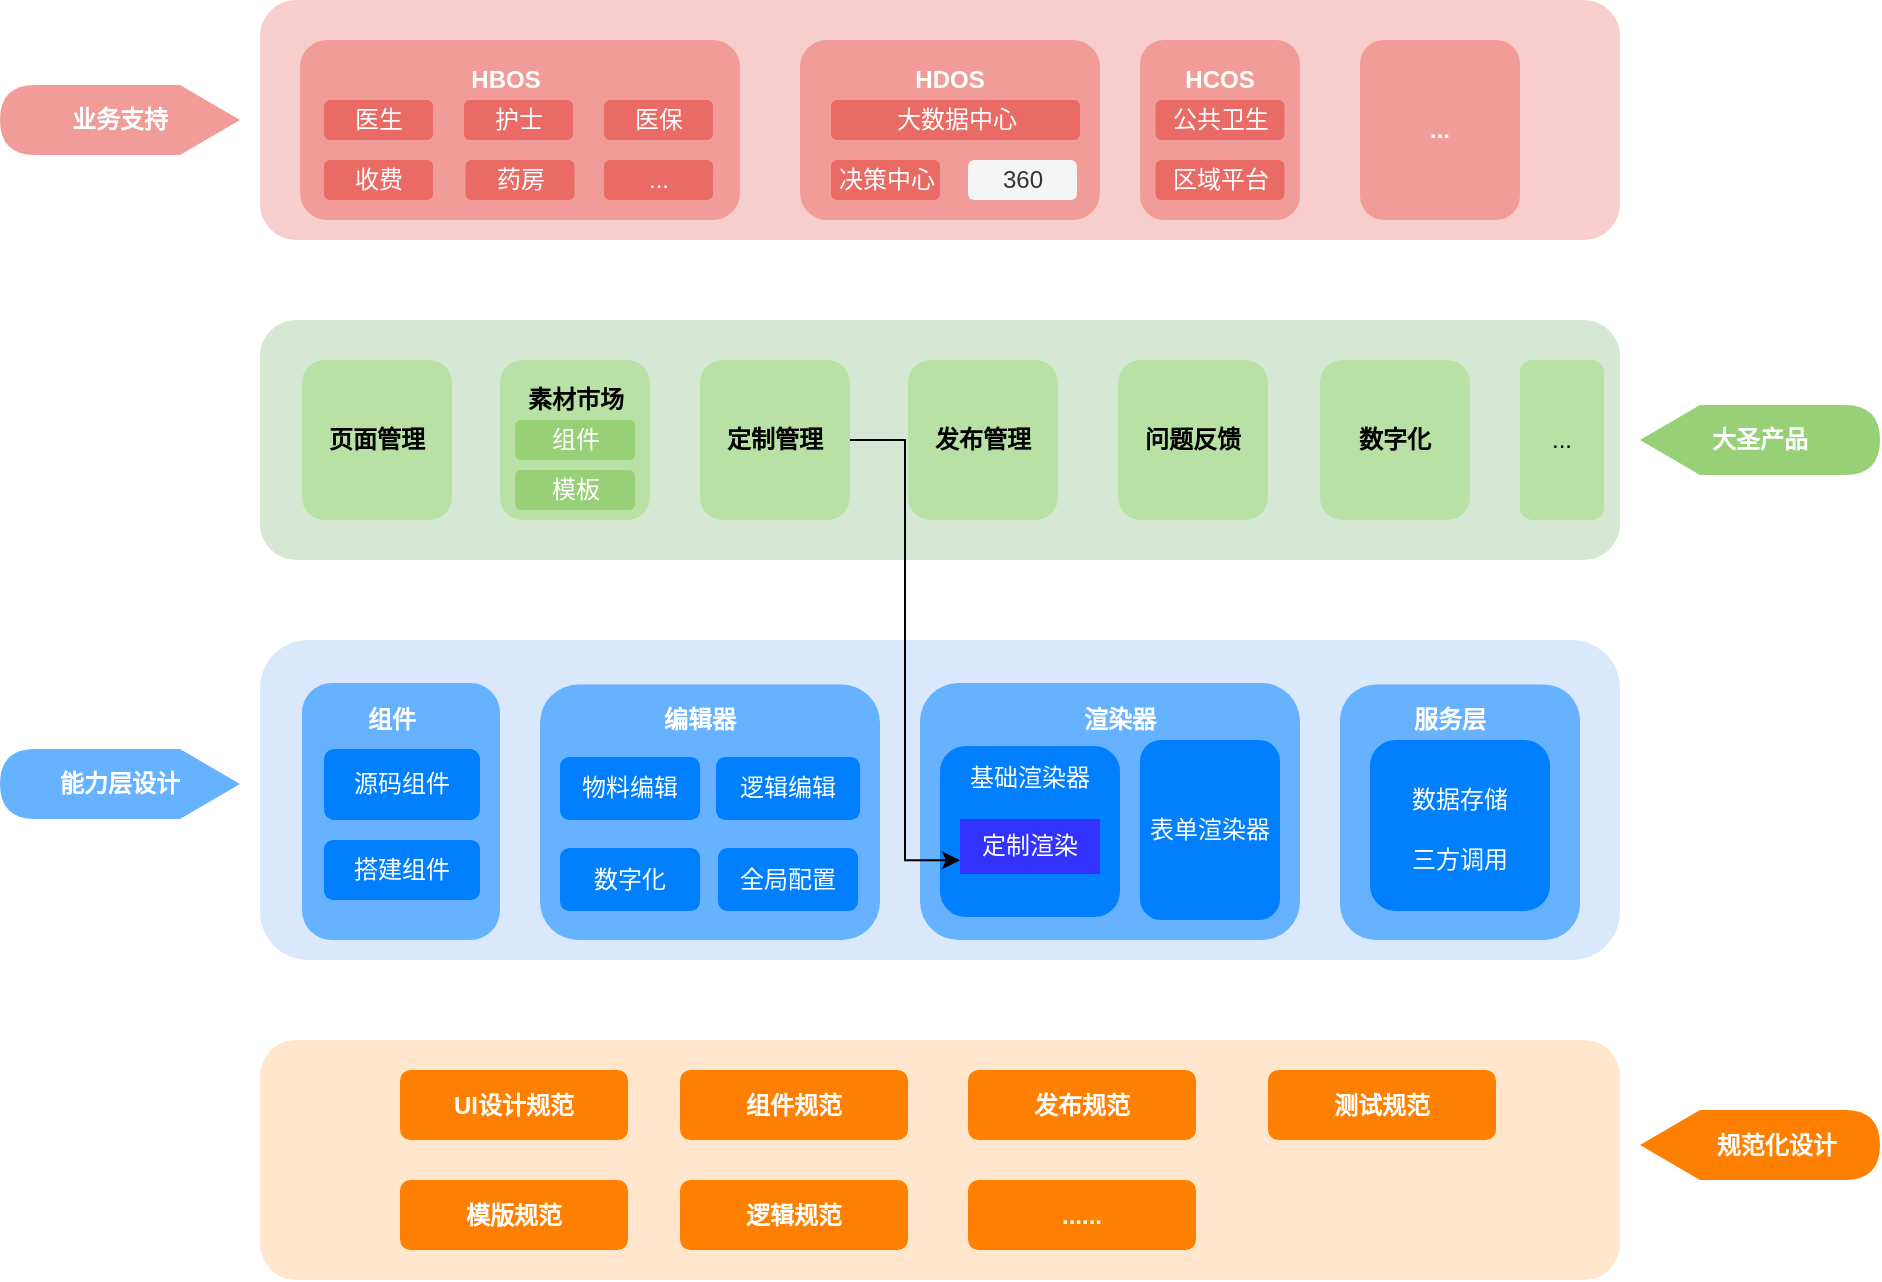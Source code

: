 <mxfile version="24.6.2" type="github" pages="2">
  <diagram name="第 1 页" id="Ihx0P2SWV2xgKwI4vrT0">
    <mxGraphModel dx="2275" dy="1494" grid="1" gridSize="10" guides="1" tooltips="1" connect="1" arrows="1" fold="1" page="1" pageScale="1" pageWidth="1169" pageHeight="827" math="0" shadow="0">
      <root>
        <mxCell id="0" />
        <mxCell id="1" parent="0" />
        <mxCell id="CBLO3VD58gaESAwxVpmc-16" value="&lt;h3&gt;&lt;br&gt;&lt;/h3&gt;" style="rounded=1;whiteSpace=wrap;html=1;fillColor=#FFE6CC;strokeColor=none;glass=0;" vertex="1" parent="1">
          <mxGeometry x="80" y="440" width="680" height="120" as="geometry" />
        </mxCell>
        <mxCell id="CBLO3VD58gaESAwxVpmc-18" value="&lt;font color=&quot;#ffffff&quot;&gt;&lt;b&gt;&amp;nbsp; &amp;nbsp; &amp;nbsp;规范化设计&lt;/b&gt;&lt;/font&gt;" style="shape=display;whiteSpace=wrap;html=1;fillColor=#FF8000;strokeColor=none;fontColor=#000000;" vertex="1" parent="1">
          <mxGeometry x="770" y="475" width="120" height="35" as="geometry" />
        </mxCell>
        <mxCell id="CBLO3VD58gaESAwxVpmc-19" value="" style="rounded=1;whiteSpace=wrap;html=1;shadow=0;rotation=0;glass=0;fillColor=#dae8fc;strokeColor=none;" vertex="1" parent="1">
          <mxGeometry x="80" y="240" width="680" height="160" as="geometry" />
        </mxCell>
        <mxCell id="CBLO3VD58gaESAwxVpmc-20" value="&lt;font color=&quot;#ffffff&quot;&gt;&lt;b&gt;能力层设计&lt;/b&gt;&lt;/font&gt;" style="shape=display;whiteSpace=wrap;html=1;fillColor=#66B2FF;strokeColor=none;direction=west;" vertex="1" parent="1">
          <mxGeometry x="-50" y="294.5" width="120" height="35" as="geometry" />
        </mxCell>
        <mxCell id="CBLO3VD58gaESAwxVpmc-21" value="" style="rounded=1;whiteSpace=wrap;html=1;fillColor=#66B2FF;strokeColor=none;" vertex="1" parent="1">
          <mxGeometry x="101" y="261.5" width="99" height="128.5" as="geometry" />
        </mxCell>
        <mxCell id="CBLO3VD58gaESAwxVpmc-22" value="&lt;span style=&quot;color: rgb(255, 255, 255);&quot;&gt;&lt;b&gt;组件&lt;/b&gt;&lt;/span&gt;" style="rounded=0;whiteSpace=wrap;html=1;strokeColor=none;fillColor=none;" vertex="1" parent="1">
          <mxGeometry x="106" y="270" width="80" height="20" as="geometry" />
        </mxCell>
        <mxCell id="CBLO3VD58gaESAwxVpmc-23" value="&lt;font color=&quot;#ffffff&quot;&gt;源码组件&lt;/font&gt;" style="rounded=1;whiteSpace=wrap;html=1;strokeColor=none;fillColor=#007FFF;" vertex="1" parent="1">
          <mxGeometry x="112" y="294.5" width="78" height="35.5" as="geometry" />
        </mxCell>
        <mxCell id="CBLO3VD58gaESAwxVpmc-24" value="&lt;font color=&quot;#ffffff&quot;&gt;搭建组件&lt;/font&gt;" style="rounded=1;whiteSpace=wrap;html=1;strokeColor=none;fillColor=#007FFF;" vertex="1" parent="1">
          <mxGeometry x="112" y="340" width="78" height="30" as="geometry" />
        </mxCell>
        <mxCell id="CBLO3VD58gaESAwxVpmc-26" value="" style="rounded=1;whiteSpace=wrap;html=1;fillColor=#66B2FF;strokeColor=none;" vertex="1" parent="1">
          <mxGeometry x="220" y="262.25" width="170" height="127.75" as="geometry" />
        </mxCell>
        <mxCell id="CBLO3VD58gaESAwxVpmc-27" value="&lt;font color=&quot;#ffffff&quot;&gt;&lt;b&gt;编辑器&lt;/b&gt;&lt;/font&gt;" style="rounded=0;whiteSpace=wrap;html=1;strokeColor=none;fillColor=none;" vertex="1" parent="1">
          <mxGeometry x="260" y="270" width="80" height="20" as="geometry" />
        </mxCell>
        <mxCell id="CBLO3VD58gaESAwxVpmc-28" value="" style="rounded=1;whiteSpace=wrap;html=1;fillColor=#66B2FF;strokeColor=none;" vertex="1" parent="1">
          <mxGeometry x="410" y="261.5" width="190" height="128.5" as="geometry" />
        </mxCell>
        <mxCell id="CBLO3VD58gaESAwxVpmc-29" value="&lt;font color=&quot;#ffffff&quot;&gt;&lt;b&gt;渲染器&lt;/b&gt;&lt;/font&gt;" style="rounded=0;whiteSpace=wrap;html=1;strokeColor=none;fillColor=none;" vertex="1" parent="1">
          <mxGeometry x="470" y="270" width="80" height="20" as="geometry" />
        </mxCell>
        <mxCell id="CBLO3VD58gaESAwxVpmc-30" value="" style="rounded=1;whiteSpace=wrap;html=1;fillColor=#66B2FF;strokeColor=none;" vertex="1" parent="1">
          <mxGeometry x="620" y="262.25" width="120" height="127.75" as="geometry" />
        </mxCell>
        <mxCell id="CBLO3VD58gaESAwxVpmc-31" value="&lt;font color=&quot;#ffffff&quot;&gt;服务层&lt;/font&gt;" style="rounded=0;whiteSpace=wrap;html=1;strokeColor=none;fillColor=none;fontStyle=1" vertex="1" parent="1">
          <mxGeometry x="635" y="270" width="80" height="20" as="geometry" />
        </mxCell>
        <mxCell id="CBLO3VD58gaESAwxVpmc-32" value="" style="rounded=1;whiteSpace=wrap;html=1;shadow=0;rotation=0;glass=0;fillColor=#d5e8d4;strokeColor=none;" vertex="1" parent="1">
          <mxGeometry x="80" y="80" width="680" height="120" as="geometry" />
        </mxCell>
        <mxCell id="CBLO3VD58gaESAwxVpmc-34" value="&lt;font color=&quot;#ffffff&quot;&gt;&lt;b&gt;大圣产品&lt;/b&gt;&lt;/font&gt;" style="shape=display;whiteSpace=wrap;html=1;fillColor=#97D077;strokeColor=none;" vertex="1" parent="1">
          <mxGeometry x="770" y="122.5" width="120" height="35" as="geometry" />
        </mxCell>
        <mxCell id="CBLO3VD58gaESAwxVpmc-35" value="" style="rounded=1;whiteSpace=wrap;html=1;shadow=0;rotation=0;glass=0;fillColor=#f8cecc;strokeColor=none;" vertex="1" parent="1">
          <mxGeometry x="80" y="-80" width="680" height="120" as="geometry" />
        </mxCell>
        <mxCell id="CBLO3VD58gaESAwxVpmc-36" value="&lt;font color=&quot;#ffffff&quot;&gt;&lt;b&gt;业务支持&lt;/b&gt;&lt;/font&gt;" style="shape=display;whiteSpace=wrap;html=1;fillColor=#F19C99;strokeColor=none;direction=west;" vertex="1" parent="1">
          <mxGeometry x="-50" y="-37.5" width="120" height="35" as="geometry" />
        </mxCell>
        <mxCell id="CBLO3VD58gaESAwxVpmc-37" value="&lt;b&gt;UI设计规范&lt;/b&gt;" style="rounded=1;whiteSpace=wrap;html=1;fillColor=#FF8000;strokeColor=none;fontColor=#FFFFFF;" vertex="1" parent="1">
          <mxGeometry x="150" y="455" width="114" height="35" as="geometry" />
        </mxCell>
        <mxCell id="CBLO3VD58gaESAwxVpmc-38" value="&lt;b&gt;组件规范&lt;/b&gt;" style="rounded=1;whiteSpace=wrap;html=1;fillColor=#FF8000;strokeColor=none;fontColor=#FFFFFF;" vertex="1" parent="1">
          <mxGeometry x="290" y="455" width="114" height="35" as="geometry" />
        </mxCell>
        <mxCell id="CBLO3VD58gaESAwxVpmc-39" value="&lt;b&gt;发布规范&lt;/b&gt;" style="rounded=1;whiteSpace=wrap;html=1;fillColor=#FF8000;strokeColor=none;fontColor=#FFFFFF;" vertex="1" parent="1">
          <mxGeometry x="434" y="455" width="114" height="35" as="geometry" />
        </mxCell>
        <mxCell id="CBLO3VD58gaESAwxVpmc-40" value="&lt;b&gt;测试规范&lt;/b&gt;" style="rounded=1;whiteSpace=wrap;html=1;fillColor=#FF8000;strokeColor=none;fontColor=#FFFFFF;" vertex="1" parent="1">
          <mxGeometry x="584" y="455" width="114" height="35" as="geometry" />
        </mxCell>
        <mxCell id="CBLO3VD58gaESAwxVpmc-41" value="&lt;b&gt;模版规范&lt;/b&gt;" style="rounded=1;whiteSpace=wrap;html=1;fillColor=#FF8000;strokeColor=none;fontColor=#FFFFFF;" vertex="1" parent="1">
          <mxGeometry x="150" y="510" width="114" height="35" as="geometry" />
        </mxCell>
        <mxCell id="CBLO3VD58gaESAwxVpmc-42" value="&lt;b&gt;逻辑规范&lt;/b&gt;" style="rounded=1;whiteSpace=wrap;html=1;fillColor=#FF8000;strokeColor=none;fontColor=#FFFFFF;" vertex="1" parent="1">
          <mxGeometry x="290" y="510" width="114" height="35" as="geometry" />
        </mxCell>
        <mxCell id="CBLO3VD58gaESAwxVpmc-43" value="&lt;b&gt;......&lt;/b&gt;" style="rounded=1;whiteSpace=wrap;html=1;fillColor=#FF8000;strokeColor=none;fontColor=#FFFFFF;" vertex="1" parent="1">
          <mxGeometry x="434" y="510" width="114" height="35" as="geometry" />
        </mxCell>
        <mxCell id="CBLO3VD58gaESAwxVpmc-45" value="" style="rounded=1;whiteSpace=wrap;html=1;strokeColor=none;fillColor=#007FFF;" vertex="1" parent="1">
          <mxGeometry x="420" y="293" width="90" height="85.5" as="geometry" />
        </mxCell>
        <mxCell id="CBLO3VD58gaESAwxVpmc-46" value="&lt;font color=&quot;#ffffff&quot;&gt;表单渲染器&lt;/font&gt;" style="rounded=1;whiteSpace=wrap;html=1;strokeColor=none;fillColor=#007FFF;" vertex="1" parent="1">
          <mxGeometry x="520" y="290" width="70" height="90" as="geometry" />
        </mxCell>
        <mxCell id="CBLO3VD58gaESAwxVpmc-51" value="基础渲染器" style="rounded=0;whiteSpace=wrap;html=1;strokeColor=none;fillColor=none;fontColor=#FFFFFF;" vertex="1" parent="1">
          <mxGeometry x="430" y="298.5" width="70" height="20" as="geometry" />
        </mxCell>
        <mxCell id="CBLO3VD58gaESAwxVpmc-52" value="定制渲染" style="rounded=0;whiteSpace=wrap;html=1;fillColor=#3333FF;strokeColor=none;fontColor=#FFFFFF;" vertex="1" parent="1">
          <mxGeometry x="430" y="329.5" width="70" height="27.5" as="geometry" />
        </mxCell>
        <mxCell id="CBLO3VD58gaESAwxVpmc-53" value="" style="rounded=1;whiteSpace=wrap;html=1;strokeColor=none;fillColor=#007FFF;" vertex="1" parent="1">
          <mxGeometry x="635" y="290" width="90" height="85.5" as="geometry" />
        </mxCell>
        <mxCell id="CBLO3VD58gaESAwxVpmc-54" value="数据存储" style="rounded=1;whiteSpace=wrap;html=1;fillColor=none;strokeColor=none;fontColor=#FFFFFF;" vertex="1" parent="1">
          <mxGeometry x="640" y="309.75" width="80" height="20.5" as="geometry" />
        </mxCell>
        <mxCell id="CBLO3VD58gaESAwxVpmc-55" value="三方调用" style="rounded=1;whiteSpace=wrap;html=1;strokeColor=none;fillColor=none;fontColor=#FFFFFF;" vertex="1" parent="1">
          <mxGeometry x="640" y="340" width="80" height="20" as="geometry" />
        </mxCell>
        <mxCell id="CBLO3VD58gaESAwxVpmc-56" value="&lt;font color=&quot;#ffffff&quot;&gt;物料编辑&lt;/font&gt;" style="rounded=1;whiteSpace=wrap;html=1;strokeColor=none;fillColor=#007FFF;" vertex="1" parent="1">
          <mxGeometry x="230" y="298.5" width="70" height="31.5" as="geometry" />
        </mxCell>
        <mxCell id="CBLO3VD58gaESAwxVpmc-57" value="&lt;font color=&quot;#ffffff&quot;&gt;逻辑编辑&lt;/font&gt;" style="rounded=1;whiteSpace=wrap;html=1;strokeColor=none;fillColor=#007FFF;" vertex="1" parent="1">
          <mxGeometry x="308" y="298.5" width="72" height="31.5" as="geometry" />
        </mxCell>
        <mxCell id="CBLO3VD58gaESAwxVpmc-59" value="&lt;font color=&quot;#ffffff&quot;&gt;数字化&lt;/font&gt;" style="rounded=1;whiteSpace=wrap;html=1;strokeColor=none;fillColor=#007FFF;" vertex="1" parent="1">
          <mxGeometry x="230" y="344" width="70" height="31.5" as="geometry" />
        </mxCell>
        <mxCell id="CBLO3VD58gaESAwxVpmc-60" value="&lt;font color=&quot;#ffffff&quot;&gt;全局配置&lt;/font&gt;" style="rounded=1;whiteSpace=wrap;html=1;strokeColor=none;fillColor=#007FFF;" vertex="1" parent="1">
          <mxGeometry x="309" y="344" width="70" height="31.5" as="geometry" />
        </mxCell>
        <mxCell id="CBLO3VD58gaESAwxVpmc-61" value="&lt;b&gt;页面管理&lt;/b&gt;" style="rounded=1;whiteSpace=wrap;html=1;fillColor=#B9E0A5;strokeColor=none;" vertex="1" parent="1">
          <mxGeometry x="101" y="100" width="75" height="80" as="geometry" />
        </mxCell>
        <mxCell id="CBLO3VD58gaESAwxVpmc-99" style="edgeStyle=orthogonalEdgeStyle;rounded=0;orthogonalLoop=1;jettySize=auto;html=1;entryX=0;entryY=0.75;entryDx=0;entryDy=0;strokeColor=#000000;" edge="1" parent="1" source="CBLO3VD58gaESAwxVpmc-62" target="CBLO3VD58gaESAwxVpmc-52">
          <mxGeometry relative="1" as="geometry" />
        </mxCell>
        <mxCell id="CBLO3VD58gaESAwxVpmc-62" value="&lt;font color=&quot;#000000&quot;&gt;&lt;b&gt;定制管理&lt;/b&gt;&lt;/font&gt;" style="rounded=1;whiteSpace=wrap;html=1;strokeColor=none;fillColor=#B9E0A5;fontColor=#FFFFFF;" vertex="1" parent="1">
          <mxGeometry x="300" y="100" width="75" height="80" as="geometry" />
        </mxCell>
        <mxCell id="CBLO3VD58gaESAwxVpmc-63" value="&lt;b&gt;发布管理&lt;/b&gt;" style="rounded=1;whiteSpace=wrap;html=1;strokeColor=none;fillColor=#B9E0A5;" vertex="1" parent="1">
          <mxGeometry x="404" y="100" width="75" height="80" as="geometry" />
        </mxCell>
        <mxCell id="CBLO3VD58gaESAwxVpmc-65" value="&lt;b&gt;问题反馈&lt;/b&gt;" style="rounded=1;whiteSpace=wrap;html=1;fillColor=#B9E0A5;strokeColor=none;" vertex="1" parent="1">
          <mxGeometry x="509" y="100" width="75" height="80" as="geometry" />
        </mxCell>
        <mxCell id="CBLO3VD58gaESAwxVpmc-66" value="&lt;b&gt;数字化&lt;/b&gt;" style="rounded=1;whiteSpace=wrap;html=1;fillColor=#B9E0A5;strokeColor=none;" vertex="1" parent="1">
          <mxGeometry x="610" y="100" width="75" height="80" as="geometry" />
        </mxCell>
        <mxCell id="CBLO3VD58gaESAwxVpmc-69" value="" style="rounded=1;whiteSpace=wrap;html=1;fillColor=#B9E0A5;strokeColor=none;" vertex="1" parent="1">
          <mxGeometry x="200" y="100" width="75" height="80" as="geometry" />
        </mxCell>
        <mxCell id="CBLO3VD58gaESAwxVpmc-70" value="..." style="rounded=1;whiteSpace=wrap;html=1;fillColor=#B9E0A5;strokeColor=none;" vertex="1" parent="1">
          <mxGeometry x="710" y="100" width="42" height="80" as="geometry" />
        </mxCell>
        <mxCell id="CBLO3VD58gaESAwxVpmc-72" value="" style="rounded=1;whiteSpace=wrap;html=1;fillColor=#F19C99;strokeColor=none;" vertex="1" parent="1">
          <mxGeometry x="100" y="-60" width="220" height="90" as="geometry" />
        </mxCell>
        <mxCell id="CBLO3VD58gaESAwxVpmc-77" value="&lt;font color=&quot;#ffffff&quot;&gt;HBOS&lt;/font&gt;" style="rounded=1;whiteSpace=wrap;html=1;strokeColor=none;fillColor=none;fontStyle=1" vertex="1" parent="1">
          <mxGeometry x="146" y="-50" width="114" height="20" as="geometry" />
        </mxCell>
        <mxCell id="CBLO3VD58gaESAwxVpmc-78" value="&lt;font color=&quot;#ffffff&quot;&gt;医生&lt;/font&gt;" style="rounded=1;whiteSpace=wrap;html=1;strokeColor=none;fillColor=#EA6B66;" vertex="1" parent="1">
          <mxGeometry x="112" y="-30" width="54.5" height="20" as="geometry" />
        </mxCell>
        <mxCell id="CBLO3VD58gaESAwxVpmc-79" value="&lt;font color=&quot;#ffffff&quot;&gt;护士&lt;/font&gt;" style="rounded=1;whiteSpace=wrap;html=1;strokeColor=none;fillColor=#EA6B66;" vertex="1" parent="1">
          <mxGeometry x="182" y="-30" width="54.5" height="20" as="geometry" />
        </mxCell>
        <mxCell id="CBLO3VD58gaESAwxVpmc-80" value="医保" style="rounded=1;whiteSpace=wrap;html=1;strokeColor=none;fillColor=#EA6B66;fontColor=#FFFFFF;" vertex="1" parent="1">
          <mxGeometry x="252" y="-30" width="54.5" height="20" as="geometry" />
        </mxCell>
        <mxCell id="CBLO3VD58gaESAwxVpmc-81" value="&lt;font color=&quot;#ffffff&quot;&gt;收费&lt;/font&gt;" style="rounded=1;whiteSpace=wrap;html=1;strokeColor=none;fillColor=#EA6B66;" vertex="1" parent="1">
          <mxGeometry x="112" width="54.5" height="20" as="geometry" />
        </mxCell>
        <mxCell id="CBLO3VD58gaESAwxVpmc-83" value="&lt;font color=&quot;#ffffff&quot;&gt;药房&lt;/font&gt;" style="rounded=1;whiteSpace=wrap;html=1;strokeColor=none;fillColor=#EA6B66;" vertex="1" parent="1">
          <mxGeometry x="182.75" width="54.5" height="20" as="geometry" />
        </mxCell>
        <mxCell id="CBLO3VD58gaESAwxVpmc-84" value="&lt;font color=&quot;#ffffff&quot;&gt;...&lt;/font&gt;" style="rounded=1;whiteSpace=wrap;html=1;strokeColor=none;fillColor=#EA6B66;" vertex="1" parent="1">
          <mxGeometry x="252" width="54.5" height="20" as="geometry" />
        </mxCell>
        <mxCell id="CBLO3VD58gaESAwxVpmc-85" value="" style="rounded=1;whiteSpace=wrap;html=1;fillColor=#F19C99;strokeColor=none;" vertex="1" parent="1">
          <mxGeometry x="350" y="-60" width="150" height="90" as="geometry" />
        </mxCell>
        <mxCell id="CBLO3VD58gaESAwxVpmc-86" value="&lt;font color=&quot;#ffffff&quot;&gt;HDOS&lt;/font&gt;" style="rounded=1;whiteSpace=wrap;html=1;strokeColor=none;fillColor=none;fontStyle=1" vertex="1" parent="1">
          <mxGeometry x="395" y="-50" width="60" height="20" as="geometry" />
        </mxCell>
        <mxCell id="CBLO3VD58gaESAwxVpmc-87" value="大数据中心" style="rounded=1;whiteSpace=wrap;html=1;strokeColor=none;fillColor=#EA6B66;fontColor=#FFFFFF;" vertex="1" parent="1">
          <mxGeometry x="365.5" y="-30" width="124.5" height="20" as="geometry" />
        </mxCell>
        <mxCell id="CBLO3VD58gaESAwxVpmc-89" value="决策中心" style="rounded=1;whiteSpace=wrap;html=1;strokeColor=none;fillColor=#EA6B66;fontColor=#FFFFFF;" vertex="1" parent="1">
          <mxGeometry x="365.5" width="54.5" height="20" as="geometry" />
        </mxCell>
        <mxCell id="CBLO3VD58gaESAwxVpmc-91" value="360" style="rounded=1;whiteSpace=wrap;html=1;strokeColor=none;fillColor=#f5f5f5;fontColor=#333333;" vertex="1" parent="1">
          <mxGeometry x="434" width="54.5" height="20" as="geometry" />
        </mxCell>
        <mxCell id="CBLO3VD58gaESAwxVpmc-92" value="" style="rounded=1;whiteSpace=wrap;html=1;fillColor=#F19C99;strokeColor=none;" vertex="1" parent="1">
          <mxGeometry x="520" y="-60" width="80" height="90" as="geometry" />
        </mxCell>
        <mxCell id="CBLO3VD58gaESAwxVpmc-93" value="&lt;font color=&quot;#ffffff&quot;&gt;HCOS&lt;/font&gt;" style="rounded=1;whiteSpace=wrap;html=1;strokeColor=none;fillColor=none;fontStyle=1" vertex="1" parent="1">
          <mxGeometry x="530" y="-50" width="60" height="20" as="geometry" />
        </mxCell>
        <mxCell id="CBLO3VD58gaESAwxVpmc-94" value="公共卫生" style="rounded=1;whiteSpace=wrap;html=1;strokeColor=none;fillColor=#EA6B66;fontColor=#FFFFFF;" vertex="1" parent="1">
          <mxGeometry x="527.75" y="-30" width="64.5" height="20" as="geometry" />
        </mxCell>
        <mxCell id="CBLO3VD58gaESAwxVpmc-95" value="区域平台" style="rounded=1;whiteSpace=wrap;html=1;strokeColor=none;fillColor=#EA6B66;fontColor=#FFFFFF;" vertex="1" parent="1">
          <mxGeometry x="527.75" width="64.5" height="20" as="geometry" />
        </mxCell>
        <mxCell id="CBLO3VD58gaESAwxVpmc-96" value="&lt;font color=&quot;#ffffff&quot;&gt;&lt;b&gt;...&lt;/b&gt;&lt;/font&gt;" style="rounded=1;whiteSpace=wrap;html=1;fillColor=#F19C99;strokeColor=none;" vertex="1" parent="1">
          <mxGeometry x="630" y="-60" width="80" height="90" as="geometry" />
        </mxCell>
        <mxCell id="CBLO3VD58gaESAwxVpmc-100" value="素材市场" style="rounded=1;whiteSpace=wrap;html=1;strokeColor=none;fillColor=none;fontStyle=1" vertex="1" parent="1">
          <mxGeometry x="207.5" y="110" width="60" height="20" as="geometry" />
        </mxCell>
        <mxCell id="CBLO3VD58gaESAwxVpmc-102" value="&lt;font color=&quot;#ffffff&quot;&gt;组件&lt;/font&gt;" style="rounded=1;whiteSpace=wrap;html=1;strokeColor=none;fillColor=#97D077;" vertex="1" parent="1">
          <mxGeometry x="207.5" y="130" width="60" height="20" as="geometry" />
        </mxCell>
        <mxCell id="CBLO3VD58gaESAwxVpmc-103" value="&lt;font color=&quot;#ffffff&quot;&gt;模板&lt;/font&gt;" style="rounded=1;whiteSpace=wrap;html=1;strokeColor=none;fillColor=#97D077;" vertex="1" parent="1">
          <mxGeometry x="207.5" y="155" width="60" height="20" as="geometry" />
        </mxCell>
      </root>
    </mxGraphModel>
  </diagram>
  <diagram id="_g9TrDihs8L3n8dFIb_W" name="第 2 页">
    <mxGraphModel dx="2074" dy="1121" grid="1" gridSize="10" guides="1" tooltips="1" connect="1" arrows="1" fold="1" page="1" pageScale="1" pageWidth="1169" pageHeight="827" math="0" shadow="0">
      <root>
        <mxCell id="0" />
        <mxCell id="1" parent="0" />
        <mxCell id="FcNsKvqCmcVXWMOmH7gl-2" value="&lt;font color=&quot;#ffffff&quot; style=&quot;font-size: 26px;&quot;&gt;超时事件A&lt;br&gt;触发&lt;/font&gt;" style="rounded=0;whiteSpace=wrap;html=1;fillColor=#EF7D31;strokeColor=#EF7D31;" vertex="1" parent="1">
          <mxGeometry x="240" y="540" width="160" height="120" as="geometry" />
        </mxCell>
        <mxCell id="FcNsKvqCmcVXWMOmH7gl-3" value="&lt;font color=&quot;#ffffff&quot; style=&quot;font-size: 26px;&quot;&gt;事件触发&lt;/font&gt;" style="rounded=0;whiteSpace=wrap;html=1;fillColor=#EF7D31;strokeColor=#EF7D31;" vertex="1" parent="1">
          <mxGeometry x="240" y="300" width="160" height="40" as="geometry" />
        </mxCell>
        <mxCell id="FcNsKvqCmcVXWMOmH7gl-9" style="edgeStyle=orthogonalEdgeStyle;rounded=0;orthogonalLoop=1;jettySize=auto;html=1;entryX=0.5;entryY=0;entryDx=0;entryDy=0;strokeWidth=2;strokeColor=#B8CAAE;" edge="1" parent="1" source="FcNsKvqCmcVXWMOmH7gl-4" target="FcNsKvqCmcVXWMOmH7gl-3">
          <mxGeometry relative="1" as="geometry" />
        </mxCell>
        <mxCell id="FcNsKvqCmcVXWMOmH7gl-4" value="&lt;font color=&quot;#ffffff&quot; style=&quot;font-size: 26px;&quot;&gt;事件触发&lt;/font&gt;" style="rounded=0;whiteSpace=wrap;html=1;fillColor=#EF7D31;strokeColor=#EF7D31;" vertex="1" parent="1">
          <mxGeometry x="240" y="180" width="160" height="40" as="geometry" />
        </mxCell>
        <mxCell id="FcNsKvqCmcVXWMOmH7gl-5" value="" style="endArrow=classic;html=1;rounded=0;exitX=0.5;exitY=1;exitDx=0;exitDy=0;entryX=0.5;entryY=0;entryDx=0;entryDy=0;strokeColor=#B8CAAE;strokeWidth=2;" edge="1" parent="1" source="FcNsKvqCmcVXWMOmH7gl-3" target="FcNsKvqCmcVXWMOmH7gl-2">
          <mxGeometry width="50" height="50" relative="1" as="geometry">
            <mxPoint x="320" y="480" as="sourcePoint" />
            <mxPoint x="370" y="430" as="targetPoint" />
          </mxGeometry>
        </mxCell>
        <mxCell id="FcNsKvqCmcVXWMOmH7gl-6" value="" style="endArrow=classic;html=1;rounded=0;exitX=0.5;exitY=1;exitDx=0;exitDy=0;strokeWidth=2;strokeColor=#B8CAAE;" edge="1" parent="1" source="FcNsKvqCmcVXWMOmH7gl-2">
          <mxGeometry width="50" height="50" relative="1" as="geometry">
            <mxPoint x="330" y="720" as="sourcePoint" />
            <mxPoint x="320" y="80" as="targetPoint" />
            <Array as="points">
              <mxPoint x="320" y="700" />
              <mxPoint x="200" y="700" />
              <mxPoint x="200" y="60" />
              <mxPoint x="320" y="60" />
            </Array>
          </mxGeometry>
        </mxCell>
        <mxCell id="FcNsKvqCmcVXWMOmH7gl-8" value="" style="edgeStyle=orthogonalEdgeStyle;rounded=0;orthogonalLoop=1;jettySize=auto;html=1;strokeColor=#B8CAAE;strokeWidth=2;" edge="1" parent="1" source="FcNsKvqCmcVXWMOmH7gl-7" target="FcNsKvqCmcVXWMOmH7gl-4">
          <mxGeometry relative="1" as="geometry" />
        </mxCell>
        <mxCell id="FcNsKvqCmcVXWMOmH7gl-7" value="&lt;font style=&quot;font-size: 26px;&quot;&gt;事件循环&lt;/font&gt;" style="text;html=1;align=center;verticalAlign=middle;resizable=0;points=[];autosize=1;strokeColor=none;fillColor=none;" vertex="1" parent="1">
          <mxGeometry x="255" y="75" width="130" height="40" as="geometry" />
        </mxCell>
        <mxCell id="FcNsKvqCmcVXWMOmH7gl-10" value="&lt;font color=&quot;#ffffff&quot; style=&quot;font-size: 26px;&quot;&gt;线程池处&lt;br&gt;理事件&lt;/font&gt;" style="ellipse;whiteSpace=wrap;html=1;aspect=fixed;fillColor=#5B9BD5;strokeColor=#5B9BD5;" vertex="1" parent="1">
          <mxGeometry x="750" y="130" width="240" height="240" as="geometry" />
        </mxCell>
        <mxCell id="FcNsKvqCmcVXWMOmH7gl-16" style="edgeStyle=orthogonalEdgeStyle;rounded=0;orthogonalLoop=1;jettySize=auto;html=1;exitX=0;exitY=0.5;exitDx=0;exitDy=0;strokeWidth=2;" edge="1" parent="1" source="FcNsKvqCmcVXWMOmH7gl-11">
          <mxGeometry relative="1" as="geometry">
            <mxPoint x="400" y="594.5" as="targetPoint" />
            <mxPoint x="660" y="594.5" as="sourcePoint" />
          </mxGeometry>
        </mxCell>
        <mxCell id="FcNsKvqCmcVXWMOmH7gl-11" value="&lt;font color=&quot;#ffffff&quot; style=&quot;font-size: 26px;&quot;&gt;事件操作队列&lt;/font&gt;" style="rounded=0;whiteSpace=wrap;html=1;fillColor=#000000;" vertex="1" parent="1">
          <mxGeometry x="670" y="560" width="420" height="70" as="geometry" />
        </mxCell>
        <mxCell id="FcNsKvqCmcVXWMOmH7gl-12" value="" style="endArrow=classic;html=1;rounded=0;exitX=0.5;exitY=1;exitDx=0;exitDy=0;strokeWidth=2;" edge="1" parent="1" source="FcNsKvqCmcVXWMOmH7gl-10">
          <mxGeometry width="50" height="50" relative="1" as="geometry">
            <mxPoint x="869.5" y="370" as="sourcePoint" />
            <mxPoint x="870" y="560" as="targetPoint" />
          </mxGeometry>
        </mxCell>
        <mxCell id="FcNsKvqCmcVXWMOmH7gl-13" value="" style="endArrow=classic;html=1;rounded=0;exitX=1;exitY=0.5;exitDx=0;exitDy=0;entryX=-0.004;entryY=0.538;entryDx=0;entryDy=0;entryPerimeter=0;strokeWidth=2;" edge="1" parent="1" source="FcNsKvqCmcVXWMOmH7gl-4" target="FcNsKvqCmcVXWMOmH7gl-10">
          <mxGeometry width="50" height="50" relative="1" as="geometry">
            <mxPoint x="820" y="490" as="sourcePoint" />
            <mxPoint x="740" y="260" as="targetPoint" />
          </mxGeometry>
        </mxCell>
        <mxCell id="FcNsKvqCmcVXWMOmH7gl-14" value="" style="endArrow=classic;html=1;rounded=0;exitX=1;exitY=0.5;exitDx=0;exitDy=0;strokeWidth=2;" edge="1" parent="1" source="FcNsKvqCmcVXWMOmH7gl-3">
          <mxGeometry width="50" height="50" relative="1" as="geometry">
            <mxPoint x="410" y="210" as="sourcePoint" />
            <mxPoint x="750" y="260" as="targetPoint" />
          </mxGeometry>
        </mxCell>
      </root>
    </mxGraphModel>
  </diagram>
</mxfile>
